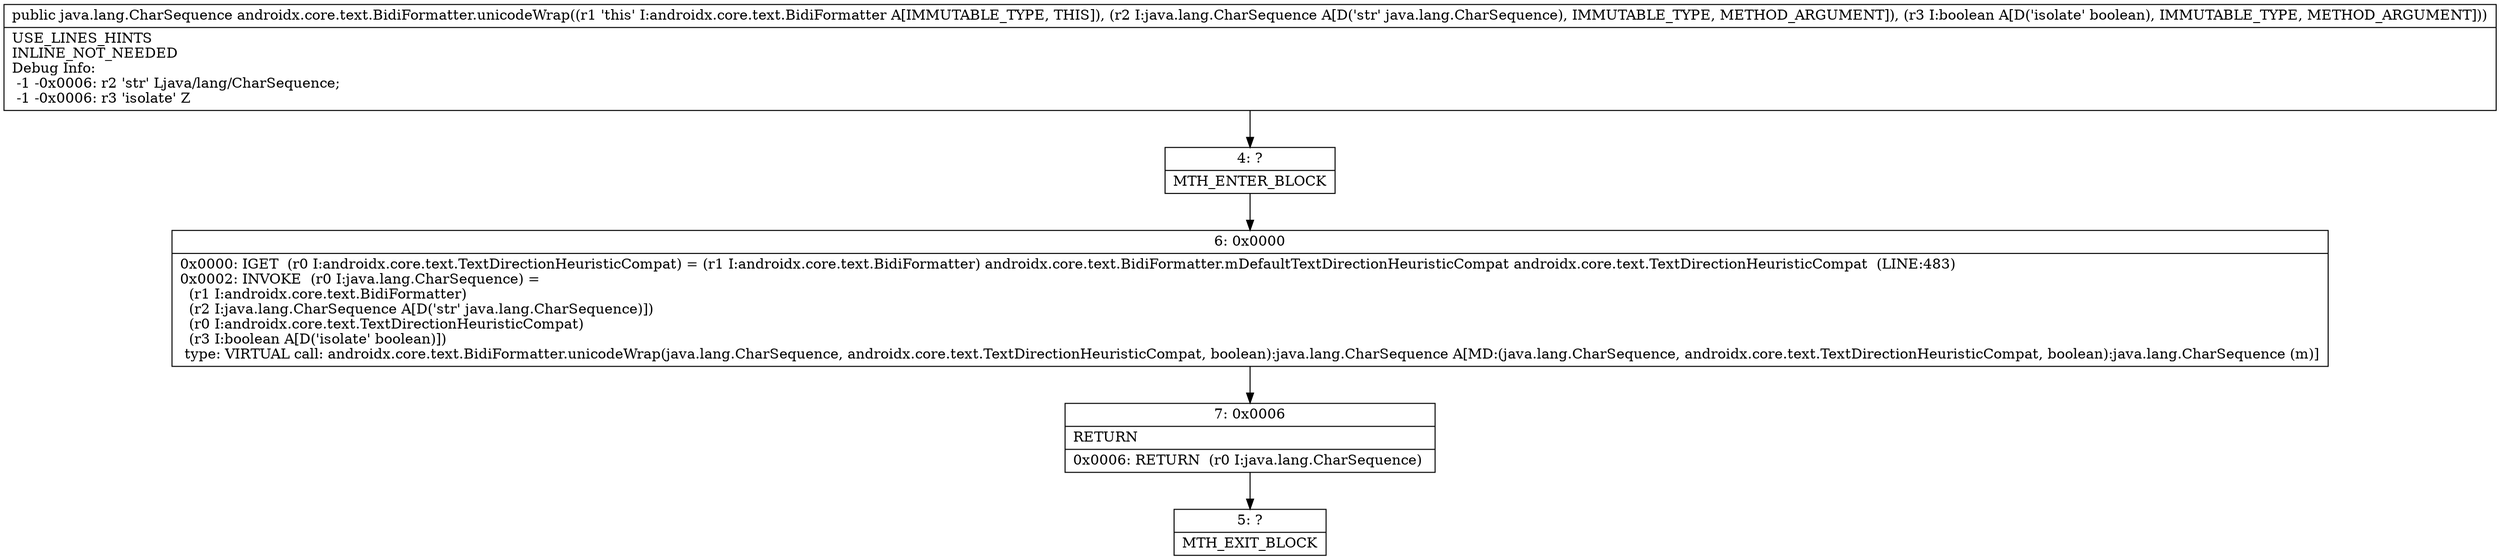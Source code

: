 digraph "CFG forandroidx.core.text.BidiFormatter.unicodeWrap(Ljava\/lang\/CharSequence;Z)Ljava\/lang\/CharSequence;" {
Node_4 [shape=record,label="{4\:\ ?|MTH_ENTER_BLOCK\l}"];
Node_6 [shape=record,label="{6\:\ 0x0000|0x0000: IGET  (r0 I:androidx.core.text.TextDirectionHeuristicCompat) = (r1 I:androidx.core.text.BidiFormatter) androidx.core.text.BidiFormatter.mDefaultTextDirectionHeuristicCompat androidx.core.text.TextDirectionHeuristicCompat  (LINE:483)\l0x0002: INVOKE  (r0 I:java.lang.CharSequence) = \l  (r1 I:androidx.core.text.BidiFormatter)\l  (r2 I:java.lang.CharSequence A[D('str' java.lang.CharSequence)])\l  (r0 I:androidx.core.text.TextDirectionHeuristicCompat)\l  (r3 I:boolean A[D('isolate' boolean)])\l type: VIRTUAL call: androidx.core.text.BidiFormatter.unicodeWrap(java.lang.CharSequence, androidx.core.text.TextDirectionHeuristicCompat, boolean):java.lang.CharSequence A[MD:(java.lang.CharSequence, androidx.core.text.TextDirectionHeuristicCompat, boolean):java.lang.CharSequence (m)]\l}"];
Node_7 [shape=record,label="{7\:\ 0x0006|RETURN\l|0x0006: RETURN  (r0 I:java.lang.CharSequence) \l}"];
Node_5 [shape=record,label="{5\:\ ?|MTH_EXIT_BLOCK\l}"];
MethodNode[shape=record,label="{public java.lang.CharSequence androidx.core.text.BidiFormatter.unicodeWrap((r1 'this' I:androidx.core.text.BidiFormatter A[IMMUTABLE_TYPE, THIS]), (r2 I:java.lang.CharSequence A[D('str' java.lang.CharSequence), IMMUTABLE_TYPE, METHOD_ARGUMENT]), (r3 I:boolean A[D('isolate' boolean), IMMUTABLE_TYPE, METHOD_ARGUMENT]))  | USE_LINES_HINTS\lINLINE_NOT_NEEDED\lDebug Info:\l  \-1 \-0x0006: r2 'str' Ljava\/lang\/CharSequence;\l  \-1 \-0x0006: r3 'isolate' Z\l}"];
MethodNode -> Node_4;Node_4 -> Node_6;
Node_6 -> Node_7;
Node_7 -> Node_5;
}

